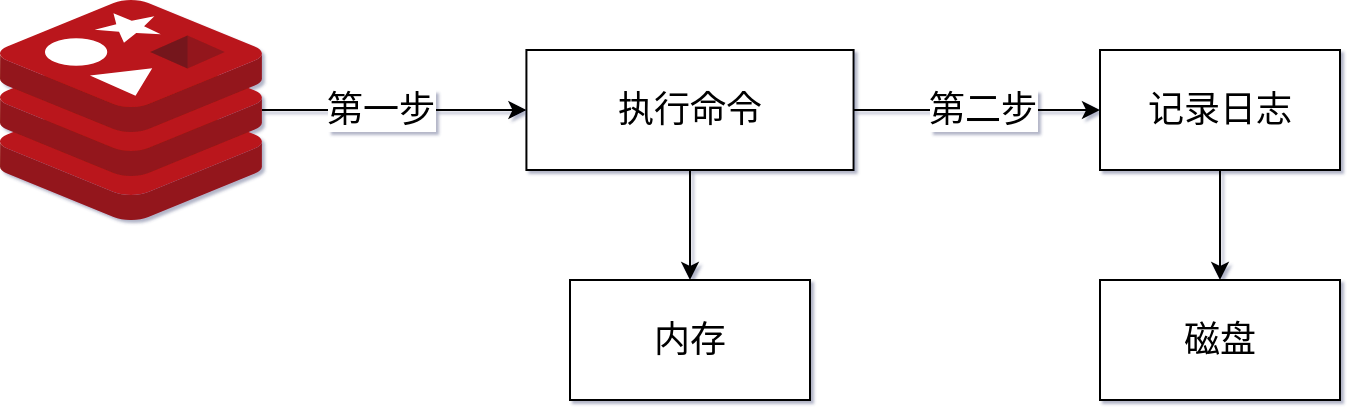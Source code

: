 <mxfile version="14.8.1" type="github">
  <diagram id="5CMAaAWv4veqY2dORFw-" name="第 1 页">
    <mxGraphModel dx="1767" dy="772" grid="1" gridSize="10" guides="1" tooltips="1" connect="1" arrows="1" fold="1" page="1" pageScale="1" pageWidth="827" pageHeight="1169" background="#FFFFFF" math="0" shadow="1">
      <root>
        <mxCell id="0" />
        <mxCell id="1" parent="0" />
        <mxCell id="3Ef4jTvt22rPcxo2j9ch-7" value="" style="edgeStyle=orthogonalEdgeStyle;rounded=0;orthogonalLoop=1;jettySize=auto;html=1;" parent="1" source="3Ef4jTvt22rPcxo2j9ch-1" target="3Ef4jTvt22rPcxo2j9ch-6" edge="1">
          <mxGeometry relative="1" as="geometry" />
        </mxCell>
        <mxCell id="stJlTflv4vwPEOFbHjCB-1" value="第一步" style="edgeLabel;html=1;align=center;verticalAlign=middle;resizable=0;points=[];fontSize=18;" vertex="1" connectable="0" parent="3Ef4jTvt22rPcxo2j9ch-7">
          <mxGeometry x="-0.224" y="-1" relative="1" as="geometry">
            <mxPoint x="7" y="-1" as="offset" />
          </mxGeometry>
        </mxCell>
        <mxCell id="3Ef4jTvt22rPcxo2j9ch-1" value="" style="aspect=fixed;html=1;points=[];align=center;image;fontSize=12;image=img/lib/mscae/Cache_Redis_Product.svg;" parent="1" vertex="1">
          <mxGeometry x="50" y="250" width="130.95" height="110" as="geometry" />
        </mxCell>
        <mxCell id="3Ef4jTvt22rPcxo2j9ch-11" value="" style="edgeStyle=orthogonalEdgeStyle;rounded=0;orthogonalLoop=1;jettySize=auto;html=1;fontSize=18;" parent="1" source="3Ef4jTvt22rPcxo2j9ch-6" target="3Ef4jTvt22rPcxo2j9ch-10" edge="1">
          <mxGeometry relative="1" as="geometry" />
        </mxCell>
        <mxCell id="3Ef4jTvt22rPcxo2j9ch-13" value="" style="edgeStyle=orthogonalEdgeStyle;rounded=0;orthogonalLoop=1;jettySize=auto;html=1;fontSize=18;" parent="1" source="3Ef4jTvt22rPcxo2j9ch-6" target="3Ef4jTvt22rPcxo2j9ch-12" edge="1">
          <mxGeometry relative="1" as="geometry" />
        </mxCell>
        <mxCell id="stJlTflv4vwPEOFbHjCB-2" value="第二步" style="edgeLabel;html=1;align=center;verticalAlign=middle;resizable=0;points=[];fontSize=18;" vertex="1" connectable="0" parent="3Ef4jTvt22rPcxo2j9ch-13">
          <mxGeometry x="0.206" y="-4" relative="1" as="geometry">
            <mxPoint x="-11" y="-4" as="offset" />
          </mxGeometry>
        </mxCell>
        <mxCell id="3Ef4jTvt22rPcxo2j9ch-6" value="&lt;span style=&quot;font-family: helvetica; font-size: 18px;&quot;&gt;执行命令&lt;/span&gt;" style="whiteSpace=wrap;html=1;verticalAlign=middle;labelBackgroundColor=white;fontSize=18;" parent="1" vertex="1">
          <mxGeometry x="313.21" y="275" width="163.58" height="60" as="geometry" />
        </mxCell>
        <mxCell id="3Ef4jTvt22rPcxo2j9ch-10" value="内存" style="whiteSpace=wrap;html=1;verticalAlign=middle;labelBackgroundColor=white;fontSize=18;" parent="1" vertex="1">
          <mxGeometry x="335.0" y="390" width="120" height="60" as="geometry" />
        </mxCell>
        <mxCell id="3Ef4jTvt22rPcxo2j9ch-15" value="" style="edgeStyle=orthogonalEdgeStyle;rounded=0;orthogonalLoop=1;jettySize=auto;html=1;fontSize=18;" parent="1" source="3Ef4jTvt22rPcxo2j9ch-12" target="3Ef4jTvt22rPcxo2j9ch-14" edge="1">
          <mxGeometry relative="1" as="geometry" />
        </mxCell>
        <mxCell id="3Ef4jTvt22rPcxo2j9ch-12" value="记录日志" style="whiteSpace=wrap;html=1;labelBackgroundColor=white;fontSize=18;" parent="1" vertex="1">
          <mxGeometry x="600" y="275" width="120" height="60" as="geometry" />
        </mxCell>
        <mxCell id="3Ef4jTvt22rPcxo2j9ch-14" value="磁盘" style="whiteSpace=wrap;html=1;labelBackgroundColor=white;fontSize=18;" parent="1" vertex="1">
          <mxGeometry x="600" y="390" width="120" height="60" as="geometry" />
        </mxCell>
      </root>
    </mxGraphModel>
  </diagram>
</mxfile>
